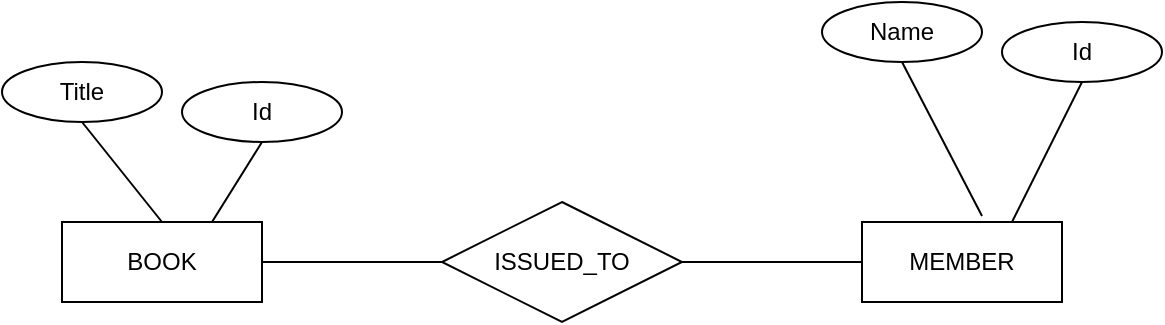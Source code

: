 <mxfile version="24.4.8" type="device">
  <diagram id="R2lEEEUBdFMjLlhIrx00" name="Page-1">
    <mxGraphModel dx="880" dy="558" grid="1" gridSize="10" guides="1" tooltips="1" connect="1" arrows="1" fold="1" page="1" pageScale="1" pageWidth="850" pageHeight="1100" math="0" shadow="0" extFonts="Permanent Marker^https://fonts.googleapis.com/css?family=Permanent+Marker">
      <root>
        <mxCell id="0" />
        <mxCell id="1" parent="0" />
        <mxCell id="1_Wyov7VIp50l4MtbYSf-12" style="rounded=0;orthogonalLoop=1;jettySize=auto;html=1;exitX=1;exitY=0.5;exitDx=0;exitDy=0;entryX=0;entryY=0.5;entryDx=0;entryDy=0;endArrow=none;endFill=0;" edge="1" parent="1" source="1_Wyov7VIp50l4MtbYSf-1" target="1_Wyov7VIp50l4MtbYSf-11">
          <mxGeometry relative="1" as="geometry" />
        </mxCell>
        <mxCell id="1_Wyov7VIp50l4MtbYSf-1" value="BOOK" style="whiteSpace=wrap;html=1;align=center;" vertex="1" parent="1">
          <mxGeometry x="70" y="160" width="100" height="40" as="geometry" />
        </mxCell>
        <mxCell id="1_Wyov7VIp50l4MtbYSf-2" value="MEMBER" style="whiteSpace=wrap;html=1;align=center;" vertex="1" parent="1">
          <mxGeometry x="470" y="160" width="100" height="40" as="geometry" />
        </mxCell>
        <mxCell id="1_Wyov7VIp50l4MtbYSf-4" style="rounded=0;orthogonalLoop=1;jettySize=auto;html=1;exitX=0.5;exitY=1;exitDx=0;exitDy=0;entryX=0.75;entryY=0;entryDx=0;entryDy=0;endArrow=none;endFill=0;" edge="1" parent="1" source="1_Wyov7VIp50l4MtbYSf-3" target="1_Wyov7VIp50l4MtbYSf-1">
          <mxGeometry relative="1" as="geometry" />
        </mxCell>
        <mxCell id="1_Wyov7VIp50l4MtbYSf-3" value="Id" style="ellipse;whiteSpace=wrap;html=1;align=center;" vertex="1" parent="1">
          <mxGeometry x="130" y="90" width="80" height="30" as="geometry" />
        </mxCell>
        <mxCell id="1_Wyov7VIp50l4MtbYSf-6" style="rounded=0;orthogonalLoop=1;jettySize=auto;html=1;exitX=0.5;exitY=1;exitDx=0;exitDy=0;entryX=0.5;entryY=0;entryDx=0;entryDy=0;endArrow=none;endFill=0;" edge="1" parent="1" source="1_Wyov7VIp50l4MtbYSf-5" target="1_Wyov7VIp50l4MtbYSf-1">
          <mxGeometry relative="1" as="geometry" />
        </mxCell>
        <mxCell id="1_Wyov7VIp50l4MtbYSf-5" value="Title" style="ellipse;whiteSpace=wrap;html=1;align=center;" vertex="1" parent="1">
          <mxGeometry x="40" y="80" width="80" height="30" as="geometry" />
        </mxCell>
        <mxCell id="1_Wyov7VIp50l4MtbYSf-7" style="rounded=0;orthogonalLoop=1;jettySize=auto;html=1;exitX=0.5;exitY=1;exitDx=0;exitDy=0;entryX=0.75;entryY=0;entryDx=0;entryDy=0;endArrow=none;endFill=0;" edge="1" parent="1" source="1_Wyov7VIp50l4MtbYSf-8" target="1_Wyov7VIp50l4MtbYSf-2">
          <mxGeometry relative="1" as="geometry">
            <mxPoint x="555" y="130" as="targetPoint" />
          </mxGeometry>
        </mxCell>
        <mxCell id="1_Wyov7VIp50l4MtbYSf-8" value="Id" style="ellipse;whiteSpace=wrap;html=1;align=center;" vertex="1" parent="1">
          <mxGeometry x="540" y="60" width="80" height="30" as="geometry" />
        </mxCell>
        <mxCell id="1_Wyov7VIp50l4MtbYSf-9" style="rounded=0;orthogonalLoop=1;jettySize=auto;html=1;exitX=0.5;exitY=1;exitDx=0;exitDy=0;entryX=0.6;entryY=-0.075;entryDx=0;entryDy=0;endArrow=none;endFill=0;entryPerimeter=0;" edge="1" parent="1" source="1_Wyov7VIp50l4MtbYSf-10" target="1_Wyov7VIp50l4MtbYSf-2">
          <mxGeometry relative="1" as="geometry">
            <mxPoint x="530" y="130" as="targetPoint" />
          </mxGeometry>
        </mxCell>
        <mxCell id="1_Wyov7VIp50l4MtbYSf-10" value="Name" style="ellipse;whiteSpace=wrap;html=1;align=center;" vertex="1" parent="1">
          <mxGeometry x="450" y="50" width="80" height="30" as="geometry" />
        </mxCell>
        <mxCell id="1_Wyov7VIp50l4MtbYSf-11" value="ISSUED_TO" style="shape=rhombus;perimeter=rhombusPerimeter;whiteSpace=wrap;html=1;align=center;" vertex="1" parent="1">
          <mxGeometry x="260" y="150" width="120" height="60" as="geometry" />
        </mxCell>
        <mxCell id="1_Wyov7VIp50l4MtbYSf-13" style="rounded=0;orthogonalLoop=1;jettySize=auto;html=1;entryX=0;entryY=0.5;entryDx=0;entryDy=0;endArrow=none;endFill=0;" edge="1" parent="1" source="1_Wyov7VIp50l4MtbYSf-11" target="1_Wyov7VIp50l4MtbYSf-2">
          <mxGeometry relative="1" as="geometry">
            <mxPoint x="370" y="199" as="sourcePoint" />
            <mxPoint x="460" y="199" as="targetPoint" />
          </mxGeometry>
        </mxCell>
      </root>
    </mxGraphModel>
  </diagram>
</mxfile>
